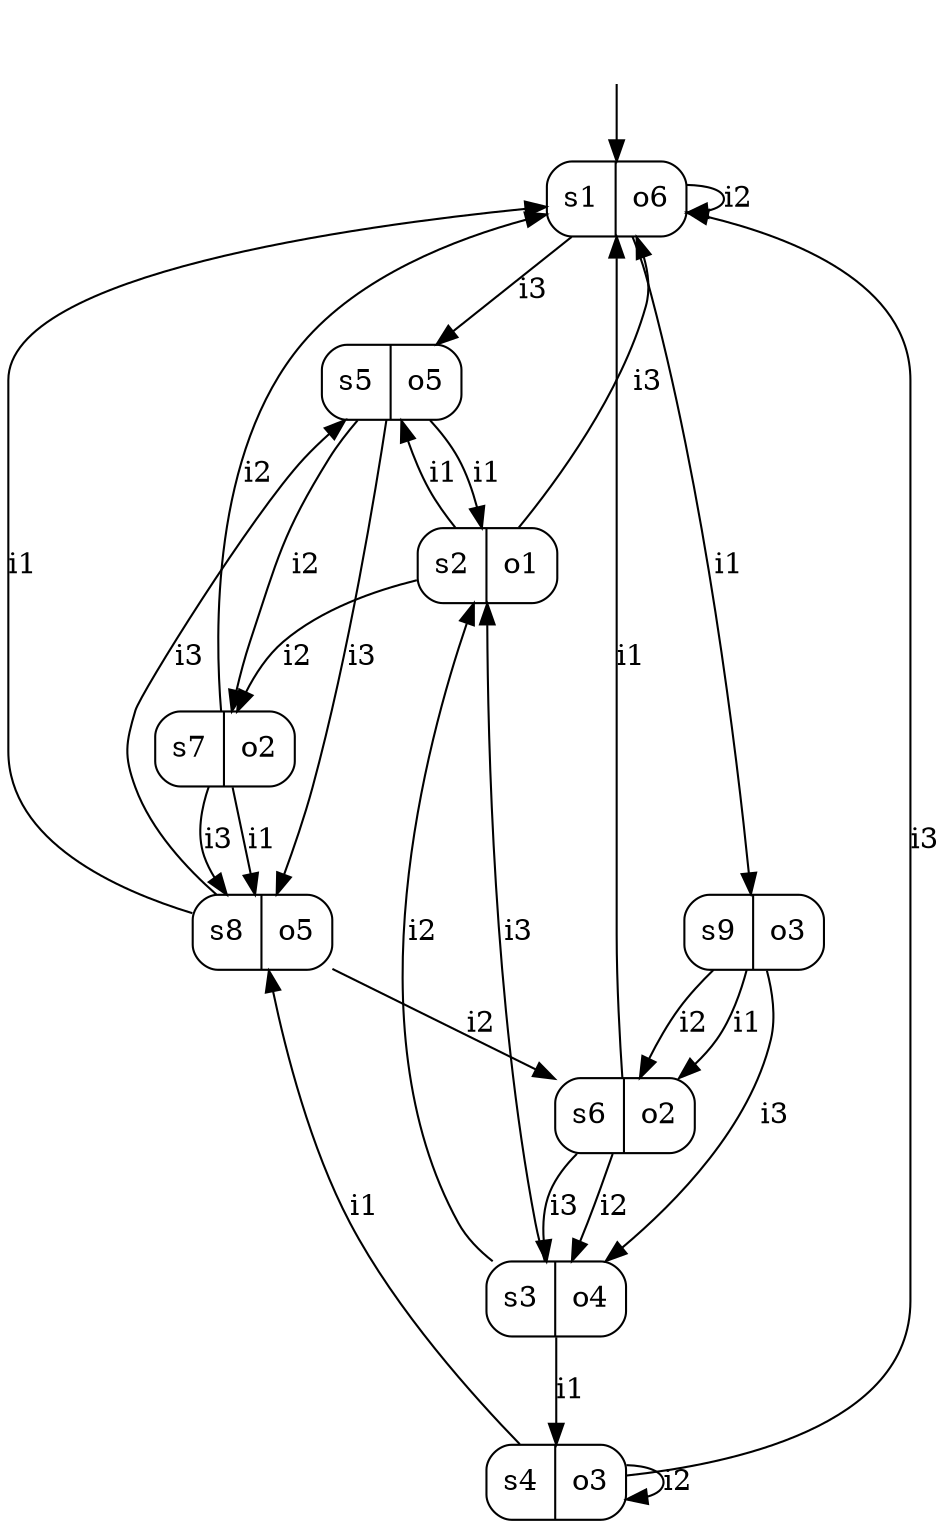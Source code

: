 digraph MooreMachine_9States_3Inputs_6Outputs_543815d246164570aba65959a37c6bdf {
s1 [label="s1|o6", shape=record, style=rounded];
s2 [label="s2|o1", shape=record, style=rounded];
s3 [label="s3|o4", shape=record, style=rounded];
s4 [label="s4|o3", shape=record, style=rounded];
s5 [label="s5|o5", shape=record, style=rounded];
s6 [label="s6|o2", shape=record, style=rounded];
s7 [label="s7|o2", shape=record, style=rounded];
s8 [label="s8|o5", shape=record, style=rounded];
s9 [label="s9|o3", shape=record, style=rounded];
s1 -> s9 [label="i1"];
s1 -> s1 [label="i2"];
s1 -> s5 [label="i3"];
s2 -> s5 [label="i1"];
s2 -> s7 [label="i2"];
s2 -> s1 [label="i3"];
s3 -> s4 [label="i1"];
s3 -> s2 [label="i2"];
s3 -> s2 [label="i3"];
s4 -> s8 [label="i1"];
s4 -> s4 [label="i2"];
s4 -> s1 [label="i3"];
s5 -> s2 [label="i1"];
s5 -> s7 [label="i2"];
s5 -> s8 [label="i3"];
s6 -> s1 [label="i1"];
s6 -> s3 [label="i2"];
s6 -> s3 [label="i3"];
s7 -> s8 [label="i1"];
s7 -> s1 [label="i2"];
s7 -> s8 [label="i3"];
s8 -> s1 [label="i1"];
s8 -> s6 [label="i2"];
s8 -> s5 [label="i3"];
s9 -> s6 [label="i1"];
s9 -> s6 [label="i2"];
s9 -> s3 [label="i3"];
__start0 [shape=none, label=""];
__start0 -> s1 [label=""];
}
